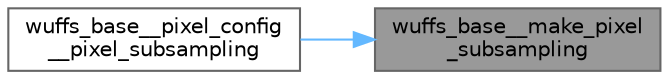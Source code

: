 digraph "wuffs_base__make_pixel_subsampling"
{
 // LATEX_PDF_SIZE
  bgcolor="transparent";
  edge [fontname=Helvetica,fontsize=10,labelfontname=Helvetica,labelfontsize=10];
  node [fontname=Helvetica,fontsize=10,shape=box,height=0.2,width=0.4];
  rankdir="RL";
  Node1 [id="Node000001",label="wuffs_base__make_pixel\l_subsampling",height=0.2,width=0.4,color="gray40", fillcolor="grey60", style="filled", fontcolor="black",tooltip=" "];
  Node1 -> Node2 [id="edge1_Node000001_Node000002",dir="back",color="steelblue1",style="solid",tooltip=" "];
  Node2 [id="Node000002",label="wuffs_base__pixel_config\l__pixel_subsampling",height=0.2,width=0.4,color="grey40", fillcolor="white", style="filled",URL="$wuffs-v0_83_8c.html#a29a0d62ebcc28cb4332dd9fca4c7fd32",tooltip=" "];
}
